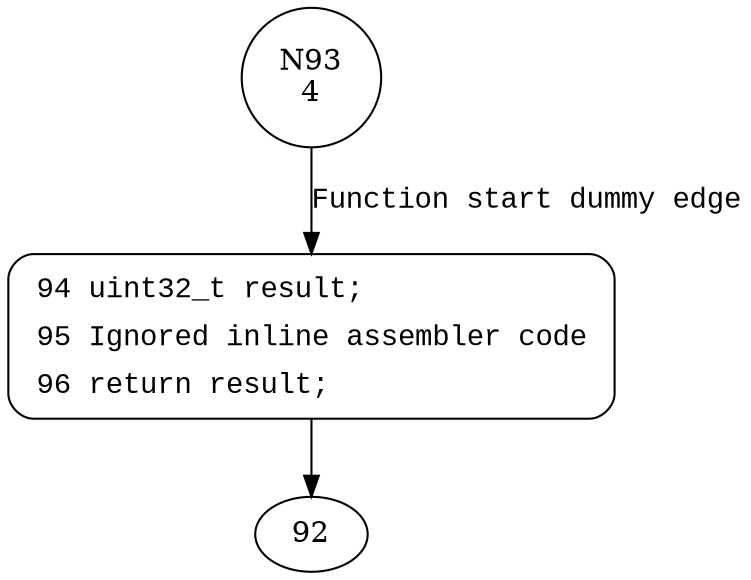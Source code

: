 digraph __REV16 {
93 [shape="circle" label="N93\n4"]
94 [shape="circle" label="N94\n3"]
94 [style="filled,bold" penwidth="1" fillcolor="white" fontname="Courier New" shape="Mrecord" label=<<table border="0" cellborder="0" cellpadding="3" bgcolor="white"><tr><td align="right">94</td><td align="left">uint32_t result;</td></tr><tr><td align="right">95</td><td align="left">Ignored inline assembler code</td></tr><tr><td align="right">96</td><td align="left">return result;</td></tr></table>>]
94 -> 92[label=""]
93 -> 94 [label="Function start dummy edge" fontname="Courier New"]
}
